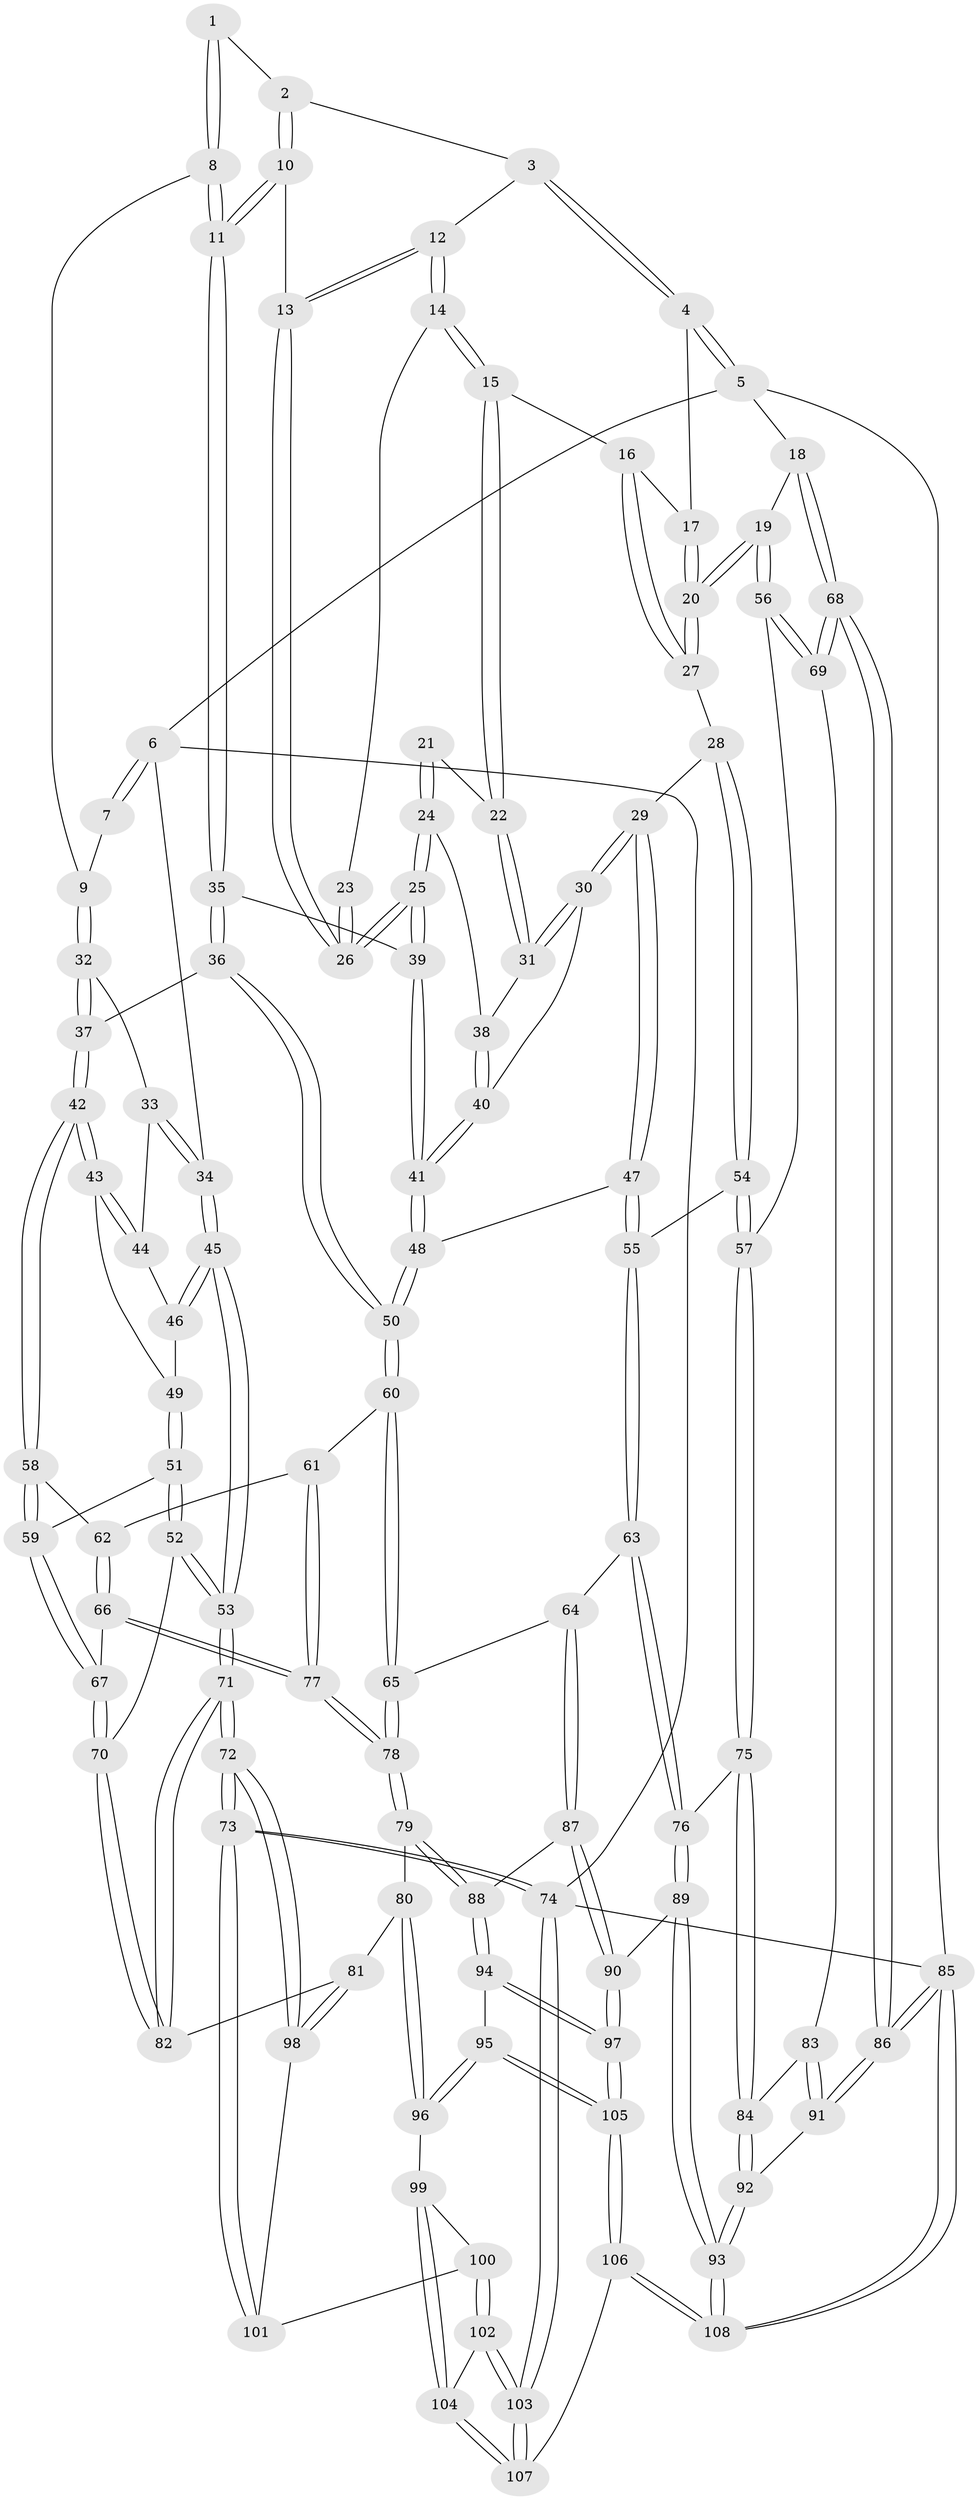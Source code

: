 // Generated by graph-tools (version 1.1) at 2025/38/03/09/25 02:38:44]
// undirected, 108 vertices, 267 edges
graph export_dot {
graph [start="1"]
  node [color=gray90,style=filled];
  1 [pos="+0.37796122383315756+0"];
  2 [pos="+0.4409148776915808+0"];
  3 [pos="+0.5307505106432808+0"];
  4 [pos="+1+0"];
  5 [pos="+1+0"];
  6 [pos="+0+0"];
  7 [pos="+0.17345794457422484+0"];
  8 [pos="+0.328376369565682+0.15220153708931183"];
  9 [pos="+0.1950352596256575+0.1328300700105832"];
  10 [pos="+0.4831769080809032+0.12746200416875797"];
  11 [pos="+0.3818246611659631+0.2198368918772546"];
  12 [pos="+0.6271623968171299+0.04046119859566165"];
  13 [pos="+0.5699037824316755+0.16317017434572997"];
  14 [pos="+0.7453594524261382+0.11371497847104188"];
  15 [pos="+0.7578237301780483+0.11593160959928608"];
  16 [pos="+0.7584803274951328+0.11575435322107408"];
  17 [pos="+0.8486757407711243+0"];
  18 [pos="+1+0.25330639110284453"];
  19 [pos="+0.9934050124212236+0.3031346026443131"];
  20 [pos="+0.9160726093151996+0.28975825887633894"];
  21 [pos="+0.6686237849700869+0.20006288409319198"];
  22 [pos="+0.7193555352186952+0.19460398062855666"];
  23 [pos="+0.6545580991928431+0.15101313858094106"];
  24 [pos="+0.6386178668905346+0.21837351598960078"];
  25 [pos="+0.5805760681502498+0.20214510232013294"];
  26 [pos="+0.5745450526548116+0.16944051124083548"];
  27 [pos="+0.9146539246903775+0.28961062209677574"];
  28 [pos="+0.9096704871409841+0.29148987611797494"];
  29 [pos="+0.7759597733867292+0.30617484286702357"];
  30 [pos="+0.7229399196119771+0.27551703746579537"];
  31 [pos="+0.7179118729417203+0.2033060224567346"];
  32 [pos="+0.18768157030964272+0.14308866028879086"];
  33 [pos="+0.09944927175416911+0.18054958098103227"];
  34 [pos="+0+0"];
  35 [pos="+0.37849212549085653+0.2810990954094313"];
  36 [pos="+0.3501357871856495+0.3149158956625387"];
  37 [pos="+0.2542504697223727+0.3375615035195967"];
  38 [pos="+0.6573081972339474+0.23373471920179278"];
  39 [pos="+0.5520547755282315+0.3113712097989318"];
  40 [pos="+0.6816917426456562+0.2816723829391566"];
  41 [pos="+0.5857162518196803+0.35505576631022623"];
  42 [pos="+0.22759913224009515+0.35656298606862064"];
  43 [pos="+0.1882078564944717+0.3481508598097355"];
  44 [pos="+0.09811862888379898+0.1907921119607528"];
  45 [pos="+0+0.33960189814075026"];
  46 [pos="+0.016456429452539417+0.31419500663508987"];
  47 [pos="+0.6677340544363306+0.44533605654835134"];
  48 [pos="+0.5909026618435537+0.37645072690264436"];
  49 [pos="+0.10552210977571584+0.35804532313830767"];
  50 [pos="+0.43359295747947746+0.4971704063440669"];
  51 [pos="+0.04971850473575619+0.5051125198328767"];
  52 [pos="+0+0.5567449846316462"];
  53 [pos="+0+0.5608571699994066"];
  54 [pos="+0.7310691298536712+0.5015189000269895"];
  55 [pos="+0.6890462545205115+0.4918493713000545"];
  56 [pos="+0.8823869336986974+0.5393438489411144"];
  57 [pos="+0.8085057533490273+0.5514639789482432"];
  58 [pos="+0.22182461429143965+0.4490698675119083"];
  59 [pos="+0.09520532497180226+0.5174667082540408"];
  60 [pos="+0.4289405970038047+0.5283148963051183"];
  61 [pos="+0.3063636081841595+0.5414932547862906"];
  62 [pos="+0.2475192716846646+0.49402720965707253"];
  63 [pos="+0.5853916779098398+0.6185694344319286"];
  64 [pos="+0.49833023766161827+0.627112432207249"];
  65 [pos="+0.45559555348743386+0.5702028808208589"];
  66 [pos="+0.16783746973656058+0.5939492168545095"];
  67 [pos="+0.13829173809471063+0.5829414670721057"];
  68 [pos="+1+0.6904643007871172"];
  69 [pos="+1+0.6637020194244058"];
  70 [pos="+0.09459880796331323+0.6368045568628606"];
  71 [pos="+0+0.6114721975692401"];
  72 [pos="+0+0.8776719103449329"];
  73 [pos="+0+1"];
  74 [pos="+0+1"];
  75 [pos="+0.7818360610309619+0.71713941970435"];
  76 [pos="+0.68736892007743+0.7275051222432808"];
  77 [pos="+0.24184544545080758+0.6884979383163564"];
  78 [pos="+0.2421191679016727+0.6917092717020892"];
  79 [pos="+0.24212447715046195+0.7168679729931754"];
  80 [pos="+0.22163765293134655+0.732735870148309"];
  81 [pos="+0.1516258420508111+0.7632764807953285"];
  82 [pos="+0.12002021231613663+0.7334708161536716"];
  83 [pos="+0.8845696310246972+0.7339335976971937"];
  84 [pos="+0.804653680173938+0.7338851102397365"];
  85 [pos="+1+1"];
  86 [pos="+1+1"];
  87 [pos="+0.4541732062272554+0.7198781277838547"];
  88 [pos="+0.3722798109931447+0.7575466955265172"];
  89 [pos="+0.6247966512530756+0.8712341628224077"];
  90 [pos="+0.5448949996410041+0.8466645055697156"];
  91 [pos="+0.9362572342566979+0.9018947705528974"];
  92 [pos="+0.8065443835561057+0.8572498455326985"];
  93 [pos="+0.6803741898443028+0.9716445951126875"];
  94 [pos="+0.36593894174373404+0.8449504936884313"];
  95 [pos="+0.2942043447159779+0.9099984267685947"];
  96 [pos="+0.2776598607377454+0.9091051328365936"];
  97 [pos="+0.4436201507792777+0.9297485473426014"];
  98 [pos="+0.1323138133067356+0.8004926382812104"];
  99 [pos="+0.27102553117913125+0.9118506798185436"];
  100 [pos="+0.15007748539452243+0.8768670929318151"];
  101 [pos="+0.13886419037313136+0.8635434228784303"];
  102 [pos="+0.17152234934605348+0.9971219674210462"];
  103 [pos="+0.07145109121382415+1"];
  104 [pos="+0.25334108088970925+0.9410094156500524"];
  105 [pos="+0.42107523794240537+1"];
  106 [pos="+0.43565609920210585+1"];
  107 [pos="+0.3064570344594839+1"];
  108 [pos="+0.6963893804593757+1"];
  1 -- 2;
  1 -- 8;
  1 -- 8;
  2 -- 3;
  2 -- 10;
  2 -- 10;
  3 -- 4;
  3 -- 4;
  3 -- 12;
  4 -- 5;
  4 -- 5;
  4 -- 17;
  5 -- 6;
  5 -- 18;
  5 -- 85;
  6 -- 7;
  6 -- 7;
  6 -- 34;
  6 -- 74;
  7 -- 9;
  8 -- 9;
  8 -- 11;
  8 -- 11;
  9 -- 32;
  9 -- 32;
  10 -- 11;
  10 -- 11;
  10 -- 13;
  11 -- 35;
  11 -- 35;
  12 -- 13;
  12 -- 13;
  12 -- 14;
  12 -- 14;
  13 -- 26;
  13 -- 26;
  14 -- 15;
  14 -- 15;
  14 -- 23;
  15 -- 16;
  15 -- 22;
  15 -- 22;
  16 -- 17;
  16 -- 27;
  16 -- 27;
  17 -- 20;
  17 -- 20;
  18 -- 19;
  18 -- 68;
  18 -- 68;
  19 -- 20;
  19 -- 20;
  19 -- 56;
  19 -- 56;
  20 -- 27;
  20 -- 27;
  21 -- 22;
  21 -- 24;
  21 -- 24;
  22 -- 31;
  22 -- 31;
  23 -- 26;
  23 -- 26;
  24 -- 25;
  24 -- 25;
  24 -- 38;
  25 -- 26;
  25 -- 26;
  25 -- 39;
  25 -- 39;
  27 -- 28;
  28 -- 29;
  28 -- 54;
  28 -- 54;
  29 -- 30;
  29 -- 30;
  29 -- 47;
  29 -- 47;
  30 -- 31;
  30 -- 31;
  30 -- 40;
  31 -- 38;
  32 -- 33;
  32 -- 37;
  32 -- 37;
  33 -- 34;
  33 -- 34;
  33 -- 44;
  34 -- 45;
  34 -- 45;
  35 -- 36;
  35 -- 36;
  35 -- 39;
  36 -- 37;
  36 -- 50;
  36 -- 50;
  37 -- 42;
  37 -- 42;
  38 -- 40;
  38 -- 40;
  39 -- 41;
  39 -- 41;
  40 -- 41;
  40 -- 41;
  41 -- 48;
  41 -- 48;
  42 -- 43;
  42 -- 43;
  42 -- 58;
  42 -- 58;
  43 -- 44;
  43 -- 44;
  43 -- 49;
  44 -- 46;
  45 -- 46;
  45 -- 46;
  45 -- 53;
  45 -- 53;
  46 -- 49;
  47 -- 48;
  47 -- 55;
  47 -- 55;
  48 -- 50;
  48 -- 50;
  49 -- 51;
  49 -- 51;
  50 -- 60;
  50 -- 60;
  51 -- 52;
  51 -- 52;
  51 -- 59;
  52 -- 53;
  52 -- 53;
  52 -- 70;
  53 -- 71;
  53 -- 71;
  54 -- 55;
  54 -- 57;
  54 -- 57;
  55 -- 63;
  55 -- 63;
  56 -- 57;
  56 -- 69;
  56 -- 69;
  57 -- 75;
  57 -- 75;
  58 -- 59;
  58 -- 59;
  58 -- 62;
  59 -- 67;
  59 -- 67;
  60 -- 61;
  60 -- 65;
  60 -- 65;
  61 -- 62;
  61 -- 77;
  61 -- 77;
  62 -- 66;
  62 -- 66;
  63 -- 64;
  63 -- 76;
  63 -- 76;
  64 -- 65;
  64 -- 87;
  64 -- 87;
  65 -- 78;
  65 -- 78;
  66 -- 67;
  66 -- 77;
  66 -- 77;
  67 -- 70;
  67 -- 70;
  68 -- 69;
  68 -- 69;
  68 -- 86;
  68 -- 86;
  69 -- 83;
  70 -- 82;
  70 -- 82;
  71 -- 72;
  71 -- 72;
  71 -- 82;
  71 -- 82;
  72 -- 73;
  72 -- 73;
  72 -- 98;
  72 -- 98;
  73 -- 74;
  73 -- 74;
  73 -- 101;
  73 -- 101;
  74 -- 103;
  74 -- 103;
  74 -- 85;
  75 -- 76;
  75 -- 84;
  75 -- 84;
  76 -- 89;
  76 -- 89;
  77 -- 78;
  77 -- 78;
  78 -- 79;
  78 -- 79;
  79 -- 80;
  79 -- 88;
  79 -- 88;
  80 -- 81;
  80 -- 96;
  80 -- 96;
  81 -- 82;
  81 -- 98;
  81 -- 98;
  83 -- 84;
  83 -- 91;
  83 -- 91;
  84 -- 92;
  84 -- 92;
  85 -- 86;
  85 -- 86;
  85 -- 108;
  85 -- 108;
  86 -- 91;
  86 -- 91;
  87 -- 88;
  87 -- 90;
  87 -- 90;
  88 -- 94;
  88 -- 94;
  89 -- 90;
  89 -- 93;
  89 -- 93;
  90 -- 97;
  90 -- 97;
  91 -- 92;
  92 -- 93;
  92 -- 93;
  93 -- 108;
  93 -- 108;
  94 -- 95;
  94 -- 97;
  94 -- 97;
  95 -- 96;
  95 -- 96;
  95 -- 105;
  95 -- 105;
  96 -- 99;
  97 -- 105;
  97 -- 105;
  98 -- 101;
  99 -- 100;
  99 -- 104;
  99 -- 104;
  100 -- 101;
  100 -- 102;
  100 -- 102;
  102 -- 103;
  102 -- 103;
  102 -- 104;
  103 -- 107;
  103 -- 107;
  104 -- 107;
  104 -- 107;
  105 -- 106;
  105 -- 106;
  106 -- 107;
  106 -- 108;
  106 -- 108;
}
